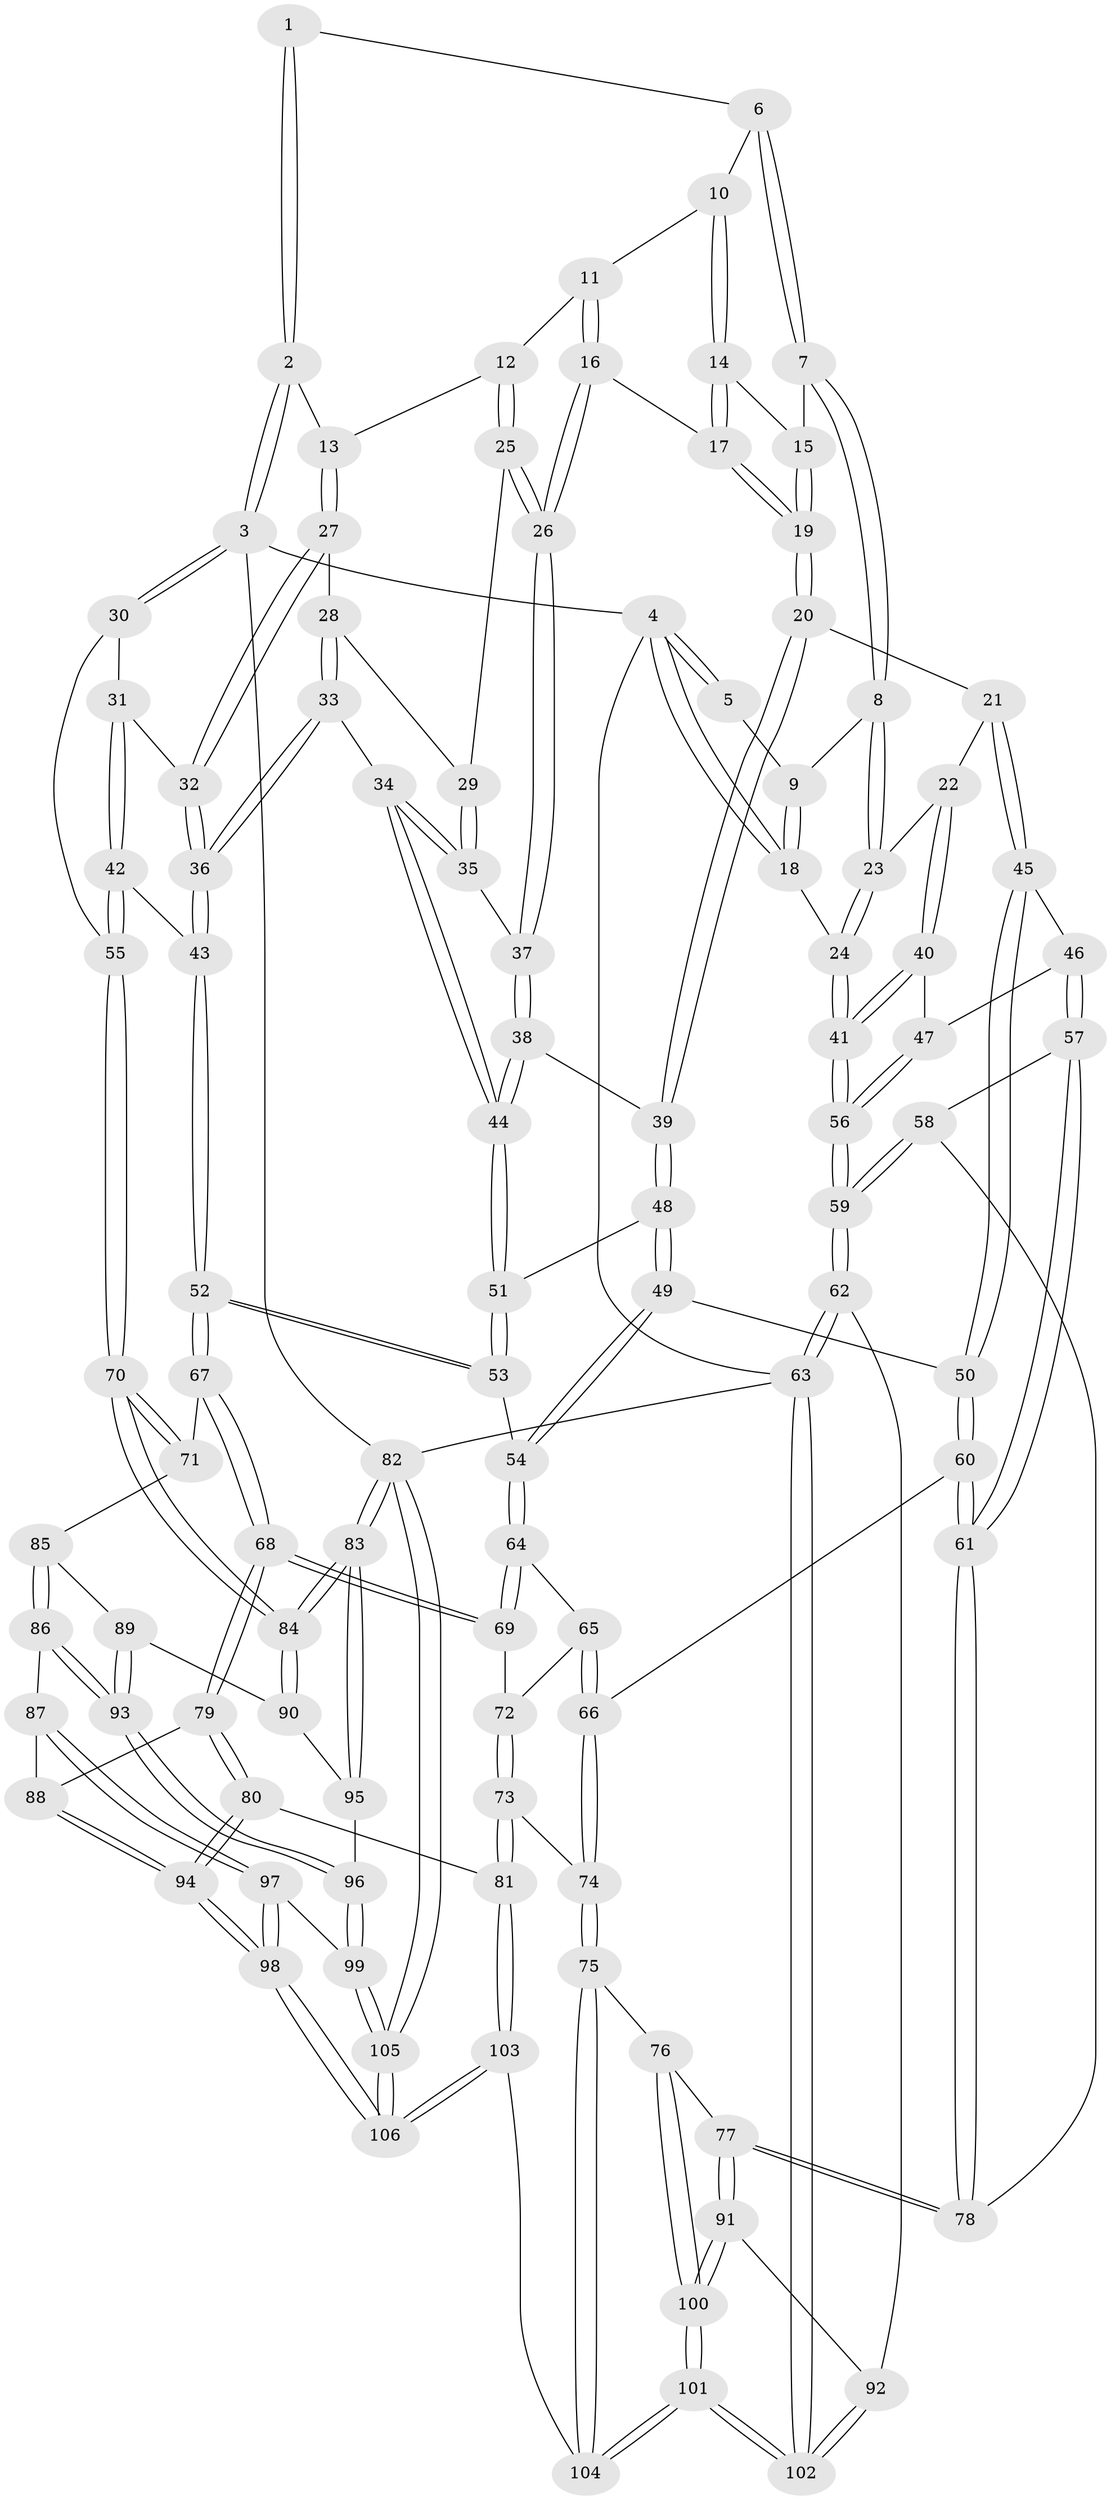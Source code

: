 // Generated by graph-tools (version 1.1) at 2025/11/02/27/25 16:11:59]
// undirected, 106 vertices, 262 edges
graph export_dot {
graph [start="1"]
  node [color=gray90,style=filled];
  1 [pos="+0.24181174558199572+0"];
  2 [pos="+0.7022350205276802+0"];
  3 [pos="+1+0"];
  4 [pos="+0+0"];
  5 [pos="+0.24108575671457008+0"];
  6 [pos="+0.25672839145061005+0"];
  7 [pos="+0.14750754438019834+0.12919867842382285"];
  8 [pos="+0.10279469729512065+0.16141925709478763"];
  9 [pos="+0.06029552886920817+0.11092893514696511"];
  10 [pos="+0.27666685628453935+0.009630539427379486"];
  11 [pos="+0.40023504090221357+0.09531359329290898"];
  12 [pos="+0.6823451030265462+0"];
  13 [pos="+0.6940197494145312+0"];
  14 [pos="+0.28357675986761716+0.1331604539846676"];
  15 [pos="+0.18412551773380123+0.14491136192571466"];
  16 [pos="+0.41130873339926854+0.20475981072337038"];
  17 [pos="+0.2978204152482834+0.20011796525276745"];
  18 [pos="+0+0"];
  19 [pos="+0.25321586175135175+0.25347999271112204"];
  20 [pos="+0.23669166439581893+0.277945430165158"];
  21 [pos="+0.2293003162232075+0.2834321377307884"];
  22 [pos="+0.135062397901935+0.25070003550169534"];
  23 [pos="+0.10293683839178869+0.200850630601658"];
  24 [pos="+0+0.2757313535198708"];
  25 [pos="+0.4797712461497669+0.20421178747571578"];
  26 [pos="+0.4523092723441815+0.22419698972277394"];
  27 [pos="+0.7297907995173567+0.06099344556821586"];
  28 [pos="+0.6031818336214884+0.2508674667682765"];
  29 [pos="+0.5721747837154707+0.2535424566054514"];
  30 [pos="+1+0.1949882438253762"];
  31 [pos="+0.8956477796480016+0.2313261678248638"];
  32 [pos="+0.7441438057399925+0.08874057137503956"];
  33 [pos="+0.6226692328302065+0.3614574040504861"];
  34 [pos="+0.6036942367574697+0.36164136169684286"];
  35 [pos="+0.5522001923827146+0.32998651248673894"];
  36 [pos="+0.6812294856730137+0.37856513130417796"];
  37 [pos="+0.4577063513595105+0.29845762606126264"];
  38 [pos="+0.43844943596442804+0.33097908880031607"];
  39 [pos="+0.42127785295444165+0.3542114048732716"];
  40 [pos="+0.018328139139150663+0.36589763433385364"];
  41 [pos="+0+0.3283070691600638"];
  42 [pos="+0.8390893565903235+0.45923550620217873"];
  43 [pos="+0.7739994994050486+0.4957315390741433"];
  44 [pos="+0.5485549902831139+0.4136433993173576"];
  45 [pos="+0.21965512363090653+0.4455457836920509"];
  46 [pos="+0.14209318962439535+0.46668564801860585"];
  47 [pos="+0.12536476004024574+0.4624787110147137"];
  48 [pos="+0.41935105480178+0.3642321421480475"];
  49 [pos="+0.39501450846469427+0.4131965068444141"];
  50 [pos="+0.26259428569927623+0.47316476233676036"];
  51 [pos="+0.5302292901276947+0.43975446458411815"];
  52 [pos="+0.7631463896808091+0.5207756294128396"];
  53 [pos="+0.5197112624592766+0.5286780756737222"];
  54 [pos="+0.49310358027268214+0.5454010329031945"];
  55 [pos="+1+0.5053801218212607"];
  56 [pos="+0+0.6815602309157601"];
  57 [pos="+0.12447985968085329+0.5903143801518751"];
  58 [pos="+0+0.6760382127446365"];
  59 [pos="+0+0.7125034752011234"];
  60 [pos="+0.31258607371468594+0.6009787791061221"];
  61 [pos="+0.24221740774459757+0.6960737031981035"];
  62 [pos="+0+0.753488166778966"];
  63 [pos="+0+1"];
  64 [pos="+0.4871312097681835+0.5563060815817781"];
  65 [pos="+0.430191571938908+0.5963232893168328"];
  66 [pos="+0.3952892582063585+0.6089936748249776"];
  67 [pos="+0.7646025499895172+0.645617185868957"];
  68 [pos="+0.6598146046093101+0.7363784155865578"];
  69 [pos="+0.5713018344503853+0.6678107940761566"];
  70 [pos="+1+0.6960462535807314"];
  71 [pos="+0.8015669816973279+0.6725248272328707"];
  72 [pos="+0.4895616231711635+0.6875003619586126"];
  73 [pos="+0.4833059188416015+0.8296514051080522"];
  74 [pos="+0.4435618373720326+0.8322071503753394"];
  75 [pos="+0.4343134482200247+0.8362734980119086"];
  76 [pos="+0.35275478921989645+0.8236539075623803"];
  77 [pos="+0.24093255269281588+0.768402516048796"];
  78 [pos="+0.23535898432115576+0.7231946434962069"];
  79 [pos="+0.6407551328924465+0.7750984501126983"];
  80 [pos="+0.5807801761810243+0.8282796152922065"];
  81 [pos="+0.5575820826936714+0.8397347786245755"];
  82 [pos="+1+1"];
  83 [pos="+1+1"];
  84 [pos="+1+0.7608113833328507"];
  85 [pos="+0.8173191702775678+0.70787463729528"];
  86 [pos="+0.8251132895103014+0.8636238842941815"];
  87 [pos="+0.7795035662067791+0.8789375804051651"];
  88 [pos="+0.7335967150509277+0.8616831117876651"];
  89 [pos="+0.9268165975362748+0.8166270338554633"];
  90 [pos="+1+0.8101245873311936"];
  91 [pos="+0.18630869114428775+0.8302821368875025"];
  92 [pos="+0.0823779533030846+0.8501245482213511"];
  93 [pos="+0.8720431230429514+0.8916922692457341"];
  94 [pos="+0.7102570008604375+0.9754216974692075"];
  95 [pos="+0.9199876247921186+0.9227411143306163"];
  96 [pos="+0.8784476908595473+0.909236155095995"];
  97 [pos="+0.7764069319696519+0.9248401420143973"];
  98 [pos="+0.7205615023187387+0.9998124503615279"];
  99 [pos="+0.8502467731113293+0.9618764865574793"];
  100 [pos="+0.24081457998084715+1"];
  101 [pos="+0.2456228572948727+1"];
  102 [pos="+0.1256499212457619+1"];
  103 [pos="+0.5717077866257199+1"];
  104 [pos="+0.34640411172561153+1"];
  105 [pos="+0.7897979274382694+1"];
  106 [pos="+0.7303676235070806+1"];
  1 -- 2;
  1 -- 2;
  1 -- 6;
  2 -- 3;
  2 -- 3;
  2 -- 13;
  3 -- 4;
  3 -- 30;
  3 -- 30;
  3 -- 82;
  4 -- 5;
  4 -- 5;
  4 -- 18;
  4 -- 18;
  4 -- 63;
  5 -- 9;
  6 -- 7;
  6 -- 7;
  6 -- 10;
  7 -- 8;
  7 -- 8;
  7 -- 15;
  8 -- 9;
  8 -- 23;
  8 -- 23;
  9 -- 18;
  9 -- 18;
  10 -- 11;
  10 -- 14;
  10 -- 14;
  11 -- 12;
  11 -- 16;
  11 -- 16;
  12 -- 13;
  12 -- 25;
  12 -- 25;
  13 -- 27;
  13 -- 27;
  14 -- 15;
  14 -- 17;
  14 -- 17;
  15 -- 19;
  15 -- 19;
  16 -- 17;
  16 -- 26;
  16 -- 26;
  17 -- 19;
  17 -- 19;
  18 -- 24;
  19 -- 20;
  19 -- 20;
  20 -- 21;
  20 -- 39;
  20 -- 39;
  21 -- 22;
  21 -- 45;
  21 -- 45;
  22 -- 23;
  22 -- 40;
  22 -- 40;
  23 -- 24;
  23 -- 24;
  24 -- 41;
  24 -- 41;
  25 -- 26;
  25 -- 26;
  25 -- 29;
  26 -- 37;
  26 -- 37;
  27 -- 28;
  27 -- 32;
  27 -- 32;
  28 -- 29;
  28 -- 33;
  28 -- 33;
  29 -- 35;
  29 -- 35;
  30 -- 31;
  30 -- 55;
  31 -- 32;
  31 -- 42;
  31 -- 42;
  32 -- 36;
  32 -- 36;
  33 -- 34;
  33 -- 36;
  33 -- 36;
  34 -- 35;
  34 -- 35;
  34 -- 44;
  34 -- 44;
  35 -- 37;
  36 -- 43;
  36 -- 43;
  37 -- 38;
  37 -- 38;
  38 -- 39;
  38 -- 44;
  38 -- 44;
  39 -- 48;
  39 -- 48;
  40 -- 41;
  40 -- 41;
  40 -- 47;
  41 -- 56;
  41 -- 56;
  42 -- 43;
  42 -- 55;
  42 -- 55;
  43 -- 52;
  43 -- 52;
  44 -- 51;
  44 -- 51;
  45 -- 46;
  45 -- 50;
  45 -- 50;
  46 -- 47;
  46 -- 57;
  46 -- 57;
  47 -- 56;
  47 -- 56;
  48 -- 49;
  48 -- 49;
  48 -- 51;
  49 -- 50;
  49 -- 54;
  49 -- 54;
  50 -- 60;
  50 -- 60;
  51 -- 53;
  51 -- 53;
  52 -- 53;
  52 -- 53;
  52 -- 67;
  52 -- 67;
  53 -- 54;
  54 -- 64;
  54 -- 64;
  55 -- 70;
  55 -- 70;
  56 -- 59;
  56 -- 59;
  57 -- 58;
  57 -- 61;
  57 -- 61;
  58 -- 59;
  58 -- 59;
  58 -- 78;
  59 -- 62;
  59 -- 62;
  60 -- 61;
  60 -- 61;
  60 -- 66;
  61 -- 78;
  61 -- 78;
  62 -- 63;
  62 -- 63;
  62 -- 92;
  63 -- 102;
  63 -- 102;
  63 -- 82;
  64 -- 65;
  64 -- 69;
  64 -- 69;
  65 -- 66;
  65 -- 66;
  65 -- 72;
  66 -- 74;
  66 -- 74;
  67 -- 68;
  67 -- 68;
  67 -- 71;
  68 -- 69;
  68 -- 69;
  68 -- 79;
  68 -- 79;
  69 -- 72;
  70 -- 71;
  70 -- 71;
  70 -- 84;
  70 -- 84;
  71 -- 85;
  72 -- 73;
  72 -- 73;
  73 -- 74;
  73 -- 81;
  73 -- 81;
  74 -- 75;
  74 -- 75;
  75 -- 76;
  75 -- 104;
  75 -- 104;
  76 -- 77;
  76 -- 100;
  76 -- 100;
  77 -- 78;
  77 -- 78;
  77 -- 91;
  77 -- 91;
  79 -- 80;
  79 -- 80;
  79 -- 88;
  80 -- 81;
  80 -- 94;
  80 -- 94;
  81 -- 103;
  81 -- 103;
  82 -- 83;
  82 -- 83;
  82 -- 105;
  82 -- 105;
  83 -- 84;
  83 -- 84;
  83 -- 95;
  83 -- 95;
  84 -- 90;
  84 -- 90;
  85 -- 86;
  85 -- 86;
  85 -- 89;
  86 -- 87;
  86 -- 93;
  86 -- 93;
  87 -- 88;
  87 -- 97;
  87 -- 97;
  88 -- 94;
  88 -- 94;
  89 -- 90;
  89 -- 93;
  89 -- 93;
  90 -- 95;
  91 -- 92;
  91 -- 100;
  91 -- 100;
  92 -- 102;
  92 -- 102;
  93 -- 96;
  93 -- 96;
  94 -- 98;
  94 -- 98;
  95 -- 96;
  96 -- 99;
  96 -- 99;
  97 -- 98;
  97 -- 98;
  97 -- 99;
  98 -- 106;
  98 -- 106;
  99 -- 105;
  99 -- 105;
  100 -- 101;
  100 -- 101;
  101 -- 102;
  101 -- 102;
  101 -- 104;
  101 -- 104;
  103 -- 104;
  103 -- 106;
  103 -- 106;
  105 -- 106;
  105 -- 106;
}
